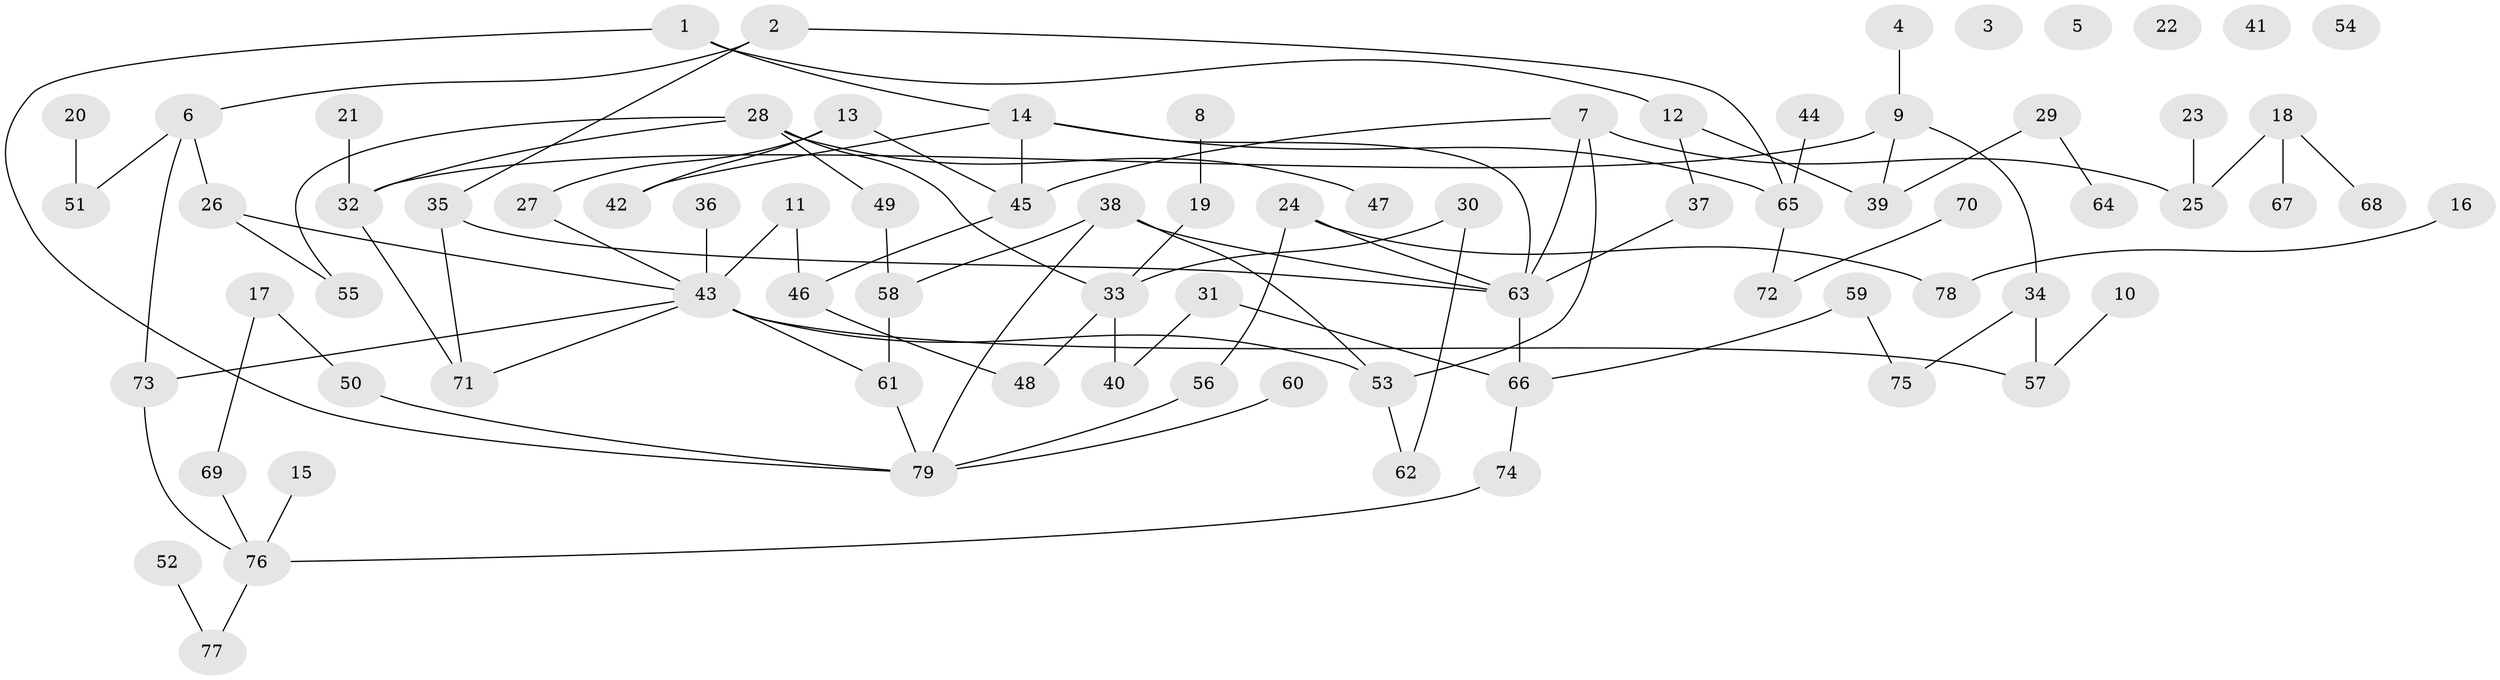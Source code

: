 // coarse degree distribution, {4: 0.09433962264150944, 5: 0.09433962264150944, 0: 0.09433962264150944, 3: 0.22641509433962265, 1: 0.22641509433962265, 2: 0.20754716981132076, 9: 0.018867924528301886, 6: 0.018867924528301886, 10: 0.018867924528301886}
// Generated by graph-tools (version 1.1) at 2025/41/03/06/25 10:41:20]
// undirected, 79 vertices, 97 edges
graph export_dot {
graph [start="1"]
  node [color=gray90,style=filled];
  1;
  2;
  3;
  4;
  5;
  6;
  7;
  8;
  9;
  10;
  11;
  12;
  13;
  14;
  15;
  16;
  17;
  18;
  19;
  20;
  21;
  22;
  23;
  24;
  25;
  26;
  27;
  28;
  29;
  30;
  31;
  32;
  33;
  34;
  35;
  36;
  37;
  38;
  39;
  40;
  41;
  42;
  43;
  44;
  45;
  46;
  47;
  48;
  49;
  50;
  51;
  52;
  53;
  54;
  55;
  56;
  57;
  58;
  59;
  60;
  61;
  62;
  63;
  64;
  65;
  66;
  67;
  68;
  69;
  70;
  71;
  72;
  73;
  74;
  75;
  76;
  77;
  78;
  79;
  1 -- 12;
  1 -- 14;
  1 -- 79;
  2 -- 6;
  2 -- 35;
  2 -- 65;
  4 -- 9;
  6 -- 26;
  6 -- 51;
  6 -- 73;
  7 -- 25;
  7 -- 45;
  7 -- 53;
  7 -- 63;
  8 -- 19;
  9 -- 32;
  9 -- 34;
  9 -- 39;
  10 -- 57;
  11 -- 43;
  11 -- 46;
  12 -- 37;
  12 -- 39;
  13 -- 27;
  13 -- 42;
  13 -- 45;
  14 -- 42;
  14 -- 45;
  14 -- 63;
  14 -- 65;
  15 -- 76;
  16 -- 78;
  17 -- 50;
  17 -- 69;
  18 -- 25;
  18 -- 67;
  18 -- 68;
  19 -- 33;
  20 -- 51;
  21 -- 32;
  23 -- 25;
  24 -- 56;
  24 -- 63;
  24 -- 78;
  26 -- 43;
  26 -- 55;
  27 -- 43;
  28 -- 32;
  28 -- 33;
  28 -- 47;
  28 -- 49;
  28 -- 55;
  29 -- 39;
  29 -- 64;
  30 -- 33;
  30 -- 62;
  31 -- 40;
  31 -- 66;
  32 -- 71;
  33 -- 40;
  33 -- 48;
  34 -- 57;
  34 -- 75;
  35 -- 63;
  35 -- 71;
  36 -- 43;
  37 -- 63;
  38 -- 53;
  38 -- 58;
  38 -- 63;
  38 -- 79;
  43 -- 53;
  43 -- 57;
  43 -- 61;
  43 -- 71;
  43 -- 73;
  44 -- 65;
  45 -- 46;
  46 -- 48;
  49 -- 58;
  50 -- 79;
  52 -- 77;
  53 -- 62;
  56 -- 79;
  58 -- 61;
  59 -- 66;
  59 -- 75;
  60 -- 79;
  61 -- 79;
  63 -- 66;
  65 -- 72;
  66 -- 74;
  69 -- 76;
  70 -- 72;
  73 -- 76;
  74 -- 76;
  76 -- 77;
}

